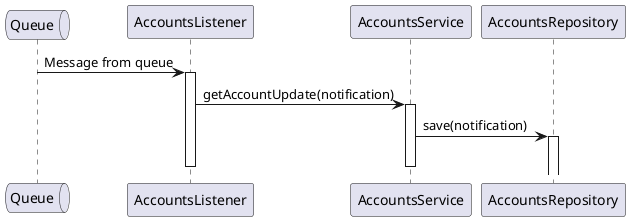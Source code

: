 @startuml
queue Queue as RabbitMQ

RabbitMQ -> AccountsListener: Message from queue
activate AccountsListener

AccountsListener -> AccountsService: getAccountUpdate(notification)
activate AccountsService

AccountsService -> AccountsRepository: save(notification)
activate AccountsRepository


deactivate AccountsService
deactivate AccountsListener
@enduml